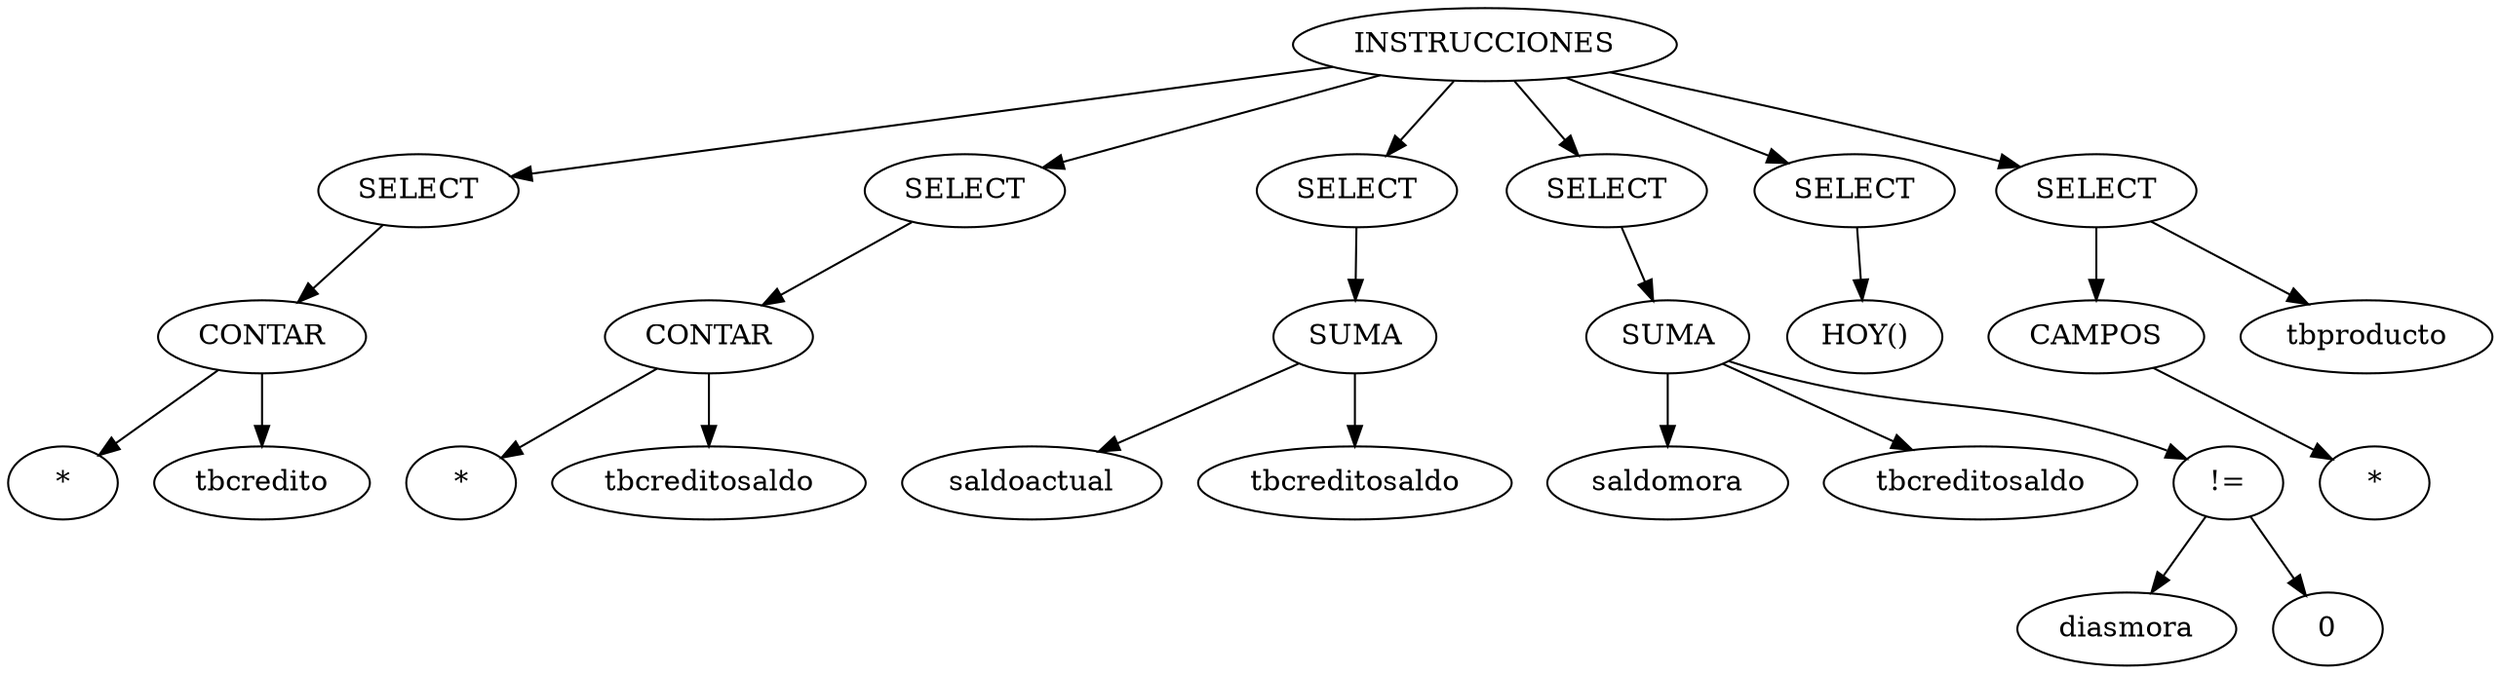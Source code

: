 digraph {
	0 [label = "INSTRUCCIONES"];
	1891 [label = "SELECT"];
	1892 [label = "CONTAR"];
	1893 [label = "*"];
	1894 [label = "tbcredito"];
	1895 [label = "SELECT"];
	1896 [label = "CONTAR"];
	1897 [label = "*"];
	1898 [label = "tbcreditosaldo"];
	1899 [label = "SELECT"];
	1900 [label = "SUMA"];
	1901 [label = "saldoactual"];
	1902 [label = "tbcreditosaldo"];
	1903 [label = "SELECT"];
	1904 [label = "SUMA"];
	1905 [label = "saldomora"];
	1906 [label = "tbcreditosaldo"];
	1907 [label = "!="];
	1908 [label = "diasmora"];
	1909 [label = "0"];
	1910 [label = "SELECT"];
	1911 [label = "HOY()"];
	1912 [label = "SELECT"];
	1913 [label = "CAMPOS"];
	1914 [label = "*"];
	1915 [label = "tbproducto"];
	0 -> 1891;
	1891 -> 1892;
	1892 -> 1893;
	1892 -> 1894;
	0 -> 1895;
	1895 -> 1896;
	1896 -> 1897;
	1896 -> 1898;
	0 -> 1899;
	1899 -> 1900;
	1900 -> 1901;
	1900 -> 1902;
	0 -> 1903;
	1903 -> 1904;
	1904 -> 1905;
	1904 -> 1906;
	1904 -> 1907;
	1907 -> 1908;
	1907 -> 1909;
	0 -> 1910;
	1910 -> 1911;
	0 -> 1912;
	1912 -> 1913;
	1913 -> 1914;
	1912 -> 1915;
}
